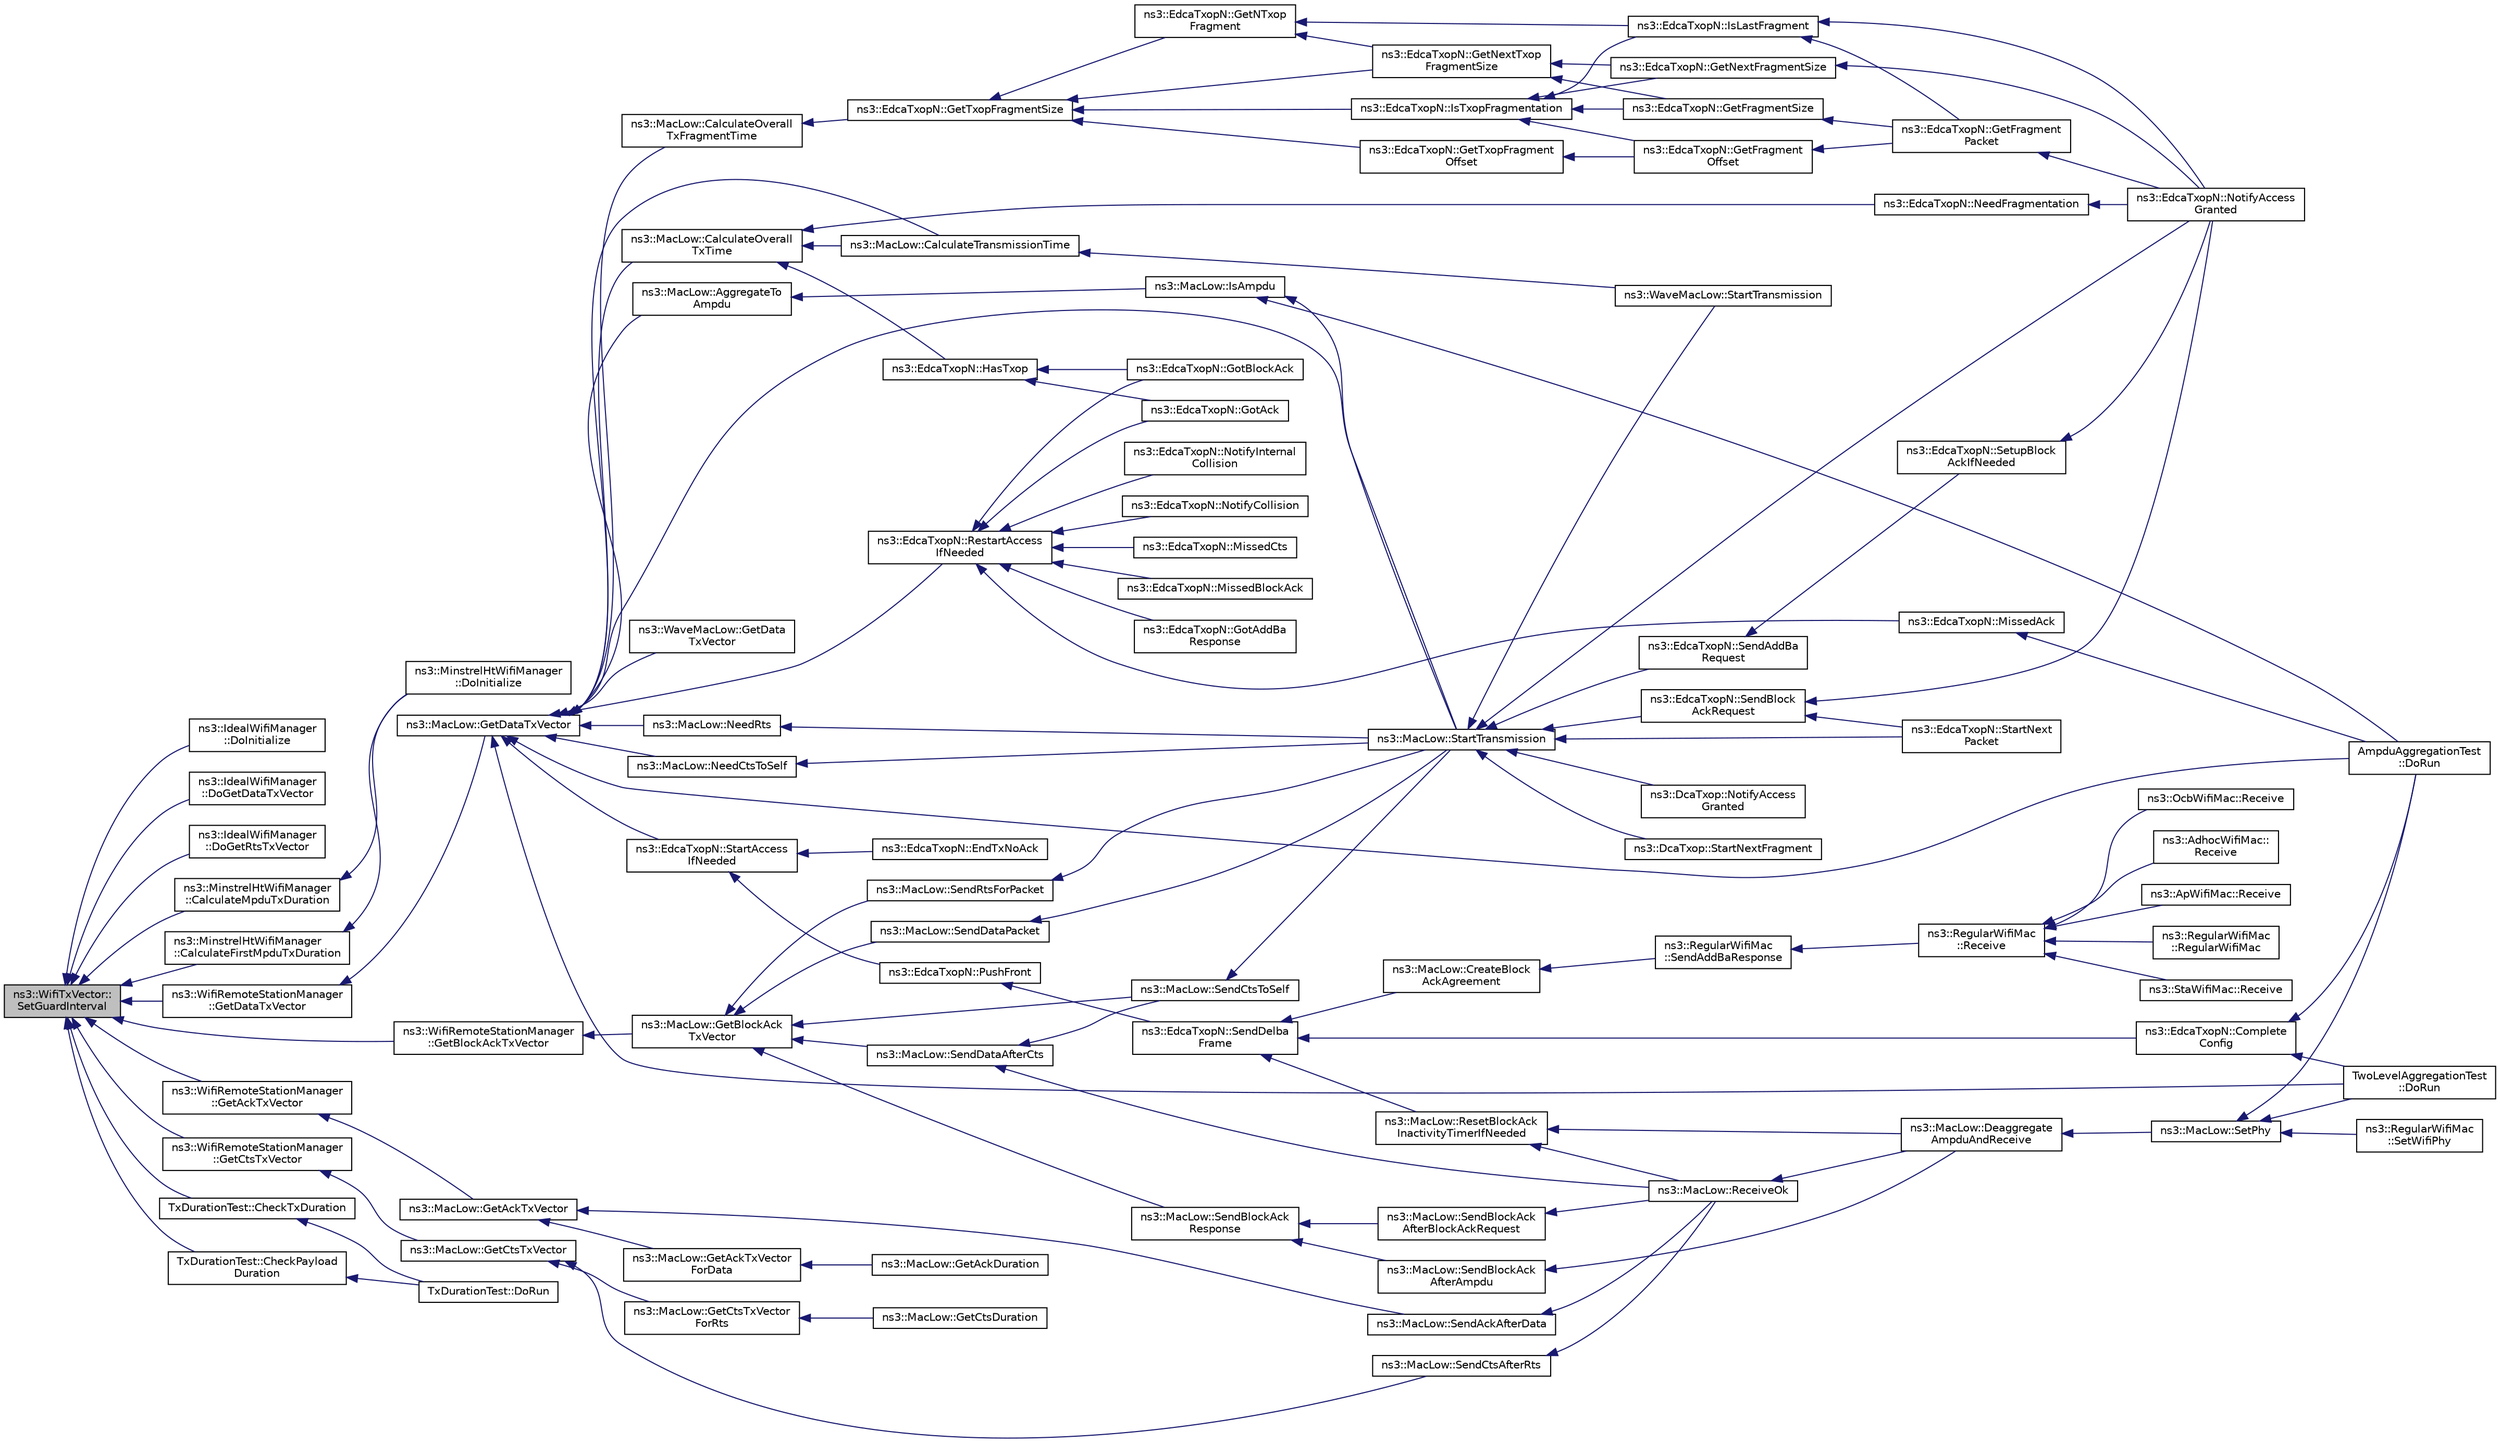 digraph "ns3::WifiTxVector::SetGuardInterval"
{
  edge [fontname="Helvetica",fontsize="10",labelfontname="Helvetica",labelfontsize="10"];
  node [fontname="Helvetica",fontsize="10",shape=record];
  rankdir="LR";
  Node1 [label="ns3::WifiTxVector::\lSetGuardInterval",height=0.2,width=0.4,color="black", fillcolor="grey75", style="filled", fontcolor="black"];
  Node1 -> Node2 [dir="back",color="midnightblue",fontsize="10",style="solid"];
  Node2 [label="ns3::IdealWifiManager\l::DoInitialize",height=0.2,width=0.4,color="black", fillcolor="white", style="filled",URL="$de/d5e/classns3_1_1IdealWifiManager.html#a678947f49366ca1734b6299b667845da"];
  Node1 -> Node3 [dir="back",color="midnightblue",fontsize="10",style="solid"];
  Node3 [label="ns3::IdealWifiManager\l::DoGetDataTxVector",height=0.2,width=0.4,color="black", fillcolor="white", style="filled",URL="$de/d5e/classns3_1_1IdealWifiManager.html#a2e7570eb1f5cbef1067cfb714e94218e"];
  Node1 -> Node4 [dir="back",color="midnightblue",fontsize="10",style="solid"];
  Node4 [label="ns3::IdealWifiManager\l::DoGetRtsTxVector",height=0.2,width=0.4,color="black", fillcolor="white", style="filled",URL="$de/d5e/classns3_1_1IdealWifiManager.html#ab263f9a1c04747b2c2b55774bf97854a"];
  Node1 -> Node5 [dir="back",color="midnightblue",fontsize="10",style="solid"];
  Node5 [label="ns3::MinstrelHtWifiManager\l::CalculateFirstMpduTxDuration",height=0.2,width=0.4,color="black", fillcolor="white", style="filled",URL="$dd/d09/classns3_1_1MinstrelHtWifiManager.html#aebde711921cb34ee3bfbe9801e76ae2e",tooltip="Estimates the TxTime of a frame with a given mode and group (stream, guard interval and channel width..."];
  Node5 -> Node6 [dir="back",color="midnightblue",fontsize="10",style="solid"];
  Node6 [label="ns3::MinstrelHtWifiManager\l::DoInitialize",height=0.2,width=0.4,color="black", fillcolor="white", style="filled",URL="$dd/d09/classns3_1_1MinstrelHtWifiManager.html#a3c5c32d2a58fb45a922e435192b0cf43"];
  Node1 -> Node7 [dir="back",color="midnightblue",fontsize="10",style="solid"];
  Node7 [label="ns3::MinstrelHtWifiManager\l::CalculateMpduTxDuration",height=0.2,width=0.4,color="black", fillcolor="white", style="filled",URL="$dd/d09/classns3_1_1MinstrelHtWifiManager.html#a0e356a05e616986cb292a72901984d4f",tooltip="Estimates the TxTime of a frame with a given mode and group (stream, guard interval and channel width..."];
  Node7 -> Node6 [dir="back",color="midnightblue",fontsize="10",style="solid"];
  Node1 -> Node8 [dir="back",color="midnightblue",fontsize="10",style="solid"];
  Node8 [label="ns3::WifiRemoteStationManager\l::GetDataTxVector",height=0.2,width=0.4,color="black", fillcolor="white", style="filled",URL="$d6/d65/classns3_1_1WifiRemoteStationManager.html#ad81efbe48611977c8cea482721fd823b"];
  Node8 -> Node9 [dir="back",color="midnightblue",fontsize="10",style="solid"];
  Node9 [label="ns3::MacLow::GetDataTxVector",height=0.2,width=0.4,color="black", fillcolor="white", style="filled",URL="$d3/da6/classns3_1_1MacLow.html#a04bad04eade9ff1de0940b01c5bcf514"];
  Node9 -> Node10 [dir="back",color="midnightblue",fontsize="10",style="solid"];
  Node10 [label="ns3::WaveMacLow::GetData\lTxVector",height=0.2,width=0.4,color="black", fillcolor="white", style="filled",URL="$d8/da1/classns3_1_1WaveMacLow.html#a9f176c853a633679d23d71ac1d5aa908"];
  Node9 -> Node11 [dir="back",color="midnightblue",fontsize="10",style="solid"];
  Node11 [label="ns3::EdcaTxopN::RestartAccess\lIfNeeded",height=0.2,width=0.4,color="black", fillcolor="white", style="filled",URL="$dc/db8/classns3_1_1EdcaTxopN.html#a83b65be22340dc3f27d08a453cf3831f"];
  Node11 -> Node12 [dir="back",color="midnightblue",fontsize="10",style="solid"];
  Node12 [label="ns3::EdcaTxopN::NotifyInternal\lCollision",height=0.2,width=0.4,color="black", fillcolor="white", style="filled",URL="$dc/db8/classns3_1_1EdcaTxopN.html#a900ab43f62b74939c62121562d1969e2"];
  Node11 -> Node13 [dir="back",color="midnightblue",fontsize="10",style="solid"];
  Node13 [label="ns3::EdcaTxopN::NotifyCollision",height=0.2,width=0.4,color="black", fillcolor="white", style="filled",URL="$dc/db8/classns3_1_1EdcaTxopN.html#aa9dd10b3b7236f93d7461b174888e2a8"];
  Node11 -> Node14 [dir="back",color="midnightblue",fontsize="10",style="solid"];
  Node14 [label="ns3::EdcaTxopN::MissedCts",height=0.2,width=0.4,color="black", fillcolor="white", style="filled",URL="$dc/db8/classns3_1_1EdcaTxopN.html#ab6f7016d503472174ce9fef2fd45de8e"];
  Node11 -> Node15 [dir="back",color="midnightblue",fontsize="10",style="solid"];
  Node15 [label="ns3::EdcaTxopN::GotAck",height=0.2,width=0.4,color="black", fillcolor="white", style="filled",URL="$dc/db8/classns3_1_1EdcaTxopN.html#acd117ddd03aa1b3abac3bca9830ee895"];
  Node11 -> Node16 [dir="back",color="midnightblue",fontsize="10",style="solid"];
  Node16 [label="ns3::EdcaTxopN::MissedAck",height=0.2,width=0.4,color="black", fillcolor="white", style="filled",URL="$dc/db8/classns3_1_1EdcaTxopN.html#ad16ece50ac2937e5cdfeae010d4b5c88"];
  Node16 -> Node17 [dir="back",color="midnightblue",fontsize="10",style="solid"];
  Node17 [label="AmpduAggregationTest\l::DoRun",height=0.2,width=0.4,color="black", fillcolor="white", style="filled",URL="$d2/db5/classAmpduAggregationTest.html#a7414dc8d4dd982ab4c1eaadb5b2c693d",tooltip="Implementation to actually run this TestCase. "];
  Node11 -> Node18 [dir="back",color="midnightblue",fontsize="10",style="solid"];
  Node18 [label="ns3::EdcaTxopN::MissedBlockAck",height=0.2,width=0.4,color="black", fillcolor="white", style="filled",URL="$dc/db8/classns3_1_1EdcaTxopN.html#a91aae2c1ab764e8e4cb857ef97fa235b"];
  Node11 -> Node19 [dir="back",color="midnightblue",fontsize="10",style="solid"];
  Node19 [label="ns3::EdcaTxopN::GotAddBa\lResponse",height=0.2,width=0.4,color="black", fillcolor="white", style="filled",URL="$dc/db8/classns3_1_1EdcaTxopN.html#ac3089ca4272d45b23293a7481e0922e0"];
  Node11 -> Node20 [dir="back",color="midnightblue",fontsize="10",style="solid"];
  Node20 [label="ns3::EdcaTxopN::GotBlockAck",height=0.2,width=0.4,color="black", fillcolor="white", style="filled",URL="$dc/db8/classns3_1_1EdcaTxopN.html#a36c24d5a9717893466eaadda6bd66cc5"];
  Node9 -> Node21 [dir="back",color="midnightblue",fontsize="10",style="solid"];
  Node21 [label="ns3::EdcaTxopN::StartAccess\lIfNeeded",height=0.2,width=0.4,color="black", fillcolor="white", style="filled",URL="$dc/db8/classns3_1_1EdcaTxopN.html#a28a7052f217ed15058697197350d9801"];
  Node21 -> Node22 [dir="back",color="midnightblue",fontsize="10",style="solid"];
  Node22 [label="ns3::EdcaTxopN::EndTxNoAck",height=0.2,width=0.4,color="black", fillcolor="white", style="filled",URL="$dc/db8/classns3_1_1EdcaTxopN.html#a380e84736ede287cc8d26c1012828412"];
  Node21 -> Node23 [dir="back",color="midnightblue",fontsize="10",style="solid"];
  Node23 [label="ns3::EdcaTxopN::PushFront",height=0.2,width=0.4,color="black", fillcolor="white", style="filled",URL="$dc/db8/classns3_1_1EdcaTxopN.html#a4ff1922de0b92b5f6a9104b714d82c0b"];
  Node23 -> Node24 [dir="back",color="midnightblue",fontsize="10",style="solid"];
  Node24 [label="ns3::EdcaTxopN::SendDelba\lFrame",height=0.2,width=0.4,color="black", fillcolor="white", style="filled",URL="$dc/db8/classns3_1_1EdcaTxopN.html#a3a14d846328f0d5447f44d7c2f3c607e"];
  Node24 -> Node25 [dir="back",color="midnightblue",fontsize="10",style="solid"];
  Node25 [label="ns3::EdcaTxopN::Complete\lConfig",height=0.2,width=0.4,color="black", fillcolor="white", style="filled",URL="$dc/db8/classns3_1_1EdcaTxopN.html#aeca53fddb95468e9e56ee452adf8b263"];
  Node25 -> Node17 [dir="back",color="midnightblue",fontsize="10",style="solid"];
  Node25 -> Node26 [dir="back",color="midnightblue",fontsize="10",style="solid"];
  Node26 [label="TwoLevelAggregationTest\l::DoRun",height=0.2,width=0.4,color="black", fillcolor="white", style="filled",URL="$db/d72/classTwoLevelAggregationTest.html#a40c6f5f8be6c48673d0bfd218d95afe0",tooltip="Implementation to actually run this TestCase. "];
  Node24 -> Node27 [dir="back",color="midnightblue",fontsize="10",style="solid"];
  Node27 [label="ns3::MacLow::CreateBlock\lAckAgreement",height=0.2,width=0.4,color="black", fillcolor="white", style="filled",URL="$d3/da6/classns3_1_1MacLow.html#ab70f7f727b5f9e1e1357a73e29ba7f82"];
  Node27 -> Node28 [dir="back",color="midnightblue",fontsize="10",style="solid"];
  Node28 [label="ns3::RegularWifiMac\l::SendAddBaResponse",height=0.2,width=0.4,color="black", fillcolor="white", style="filled",URL="$df/db9/classns3_1_1RegularWifiMac.html#a7f68e740fc48cfc03df7330077af8113"];
  Node28 -> Node29 [dir="back",color="midnightblue",fontsize="10",style="solid"];
  Node29 [label="ns3::RegularWifiMac\l::Receive",height=0.2,width=0.4,color="black", fillcolor="white", style="filled",URL="$df/db9/classns3_1_1RegularWifiMac.html#a9abbbcea65b6dc416ab1b44785c40e9f"];
  Node29 -> Node30 [dir="back",color="midnightblue",fontsize="10",style="solid"];
  Node30 [label="ns3::OcbWifiMac::Receive",height=0.2,width=0.4,color="black", fillcolor="white", style="filled",URL="$d0/dd1/classns3_1_1OcbWifiMac.html#ad025b0fd981998bf3c527a9c4a719962"];
  Node29 -> Node31 [dir="back",color="midnightblue",fontsize="10",style="solid"];
  Node31 [label="ns3::AdhocWifiMac::\lReceive",height=0.2,width=0.4,color="black", fillcolor="white", style="filled",URL="$da/dec/classns3_1_1AdhocWifiMac.html#a5abc017d64f109b0599e9cc123cbfeb8"];
  Node29 -> Node32 [dir="back",color="midnightblue",fontsize="10",style="solid"];
  Node32 [label="ns3::ApWifiMac::Receive",height=0.2,width=0.4,color="black", fillcolor="white", style="filled",URL="$d0/d51/classns3_1_1ApWifiMac.html#ab7e832f29bf91319e3ecdf0de7d5d598"];
  Node29 -> Node33 [dir="back",color="midnightblue",fontsize="10",style="solid"];
  Node33 [label="ns3::RegularWifiMac\l::RegularWifiMac",height=0.2,width=0.4,color="black", fillcolor="white", style="filled",URL="$df/db9/classns3_1_1RegularWifiMac.html#a56bc0e2b8ecde6fc50e6f8921ce64957"];
  Node29 -> Node34 [dir="back",color="midnightblue",fontsize="10",style="solid"];
  Node34 [label="ns3::StaWifiMac::Receive",height=0.2,width=0.4,color="black", fillcolor="white", style="filled",URL="$de/dbf/classns3_1_1StaWifiMac.html#ac11352c9502acc4b612224fc172c28f8"];
  Node24 -> Node35 [dir="back",color="midnightblue",fontsize="10",style="solid"];
  Node35 [label="ns3::MacLow::ResetBlockAck\lInactivityTimerIfNeeded",height=0.2,width=0.4,color="black", fillcolor="white", style="filled",URL="$d3/da6/classns3_1_1MacLow.html#aafa012c5d2dde80484d6546c802f02f8"];
  Node35 -> Node36 [dir="back",color="midnightblue",fontsize="10",style="solid"];
  Node36 [label="ns3::MacLow::ReceiveOk",height=0.2,width=0.4,color="black", fillcolor="white", style="filled",URL="$d3/da6/classns3_1_1MacLow.html#ade59e3a5e41c6ccbafd93501d7e9fbc0"];
  Node36 -> Node37 [dir="back",color="midnightblue",fontsize="10",style="solid"];
  Node37 [label="ns3::MacLow::Deaggregate\lAmpduAndReceive",height=0.2,width=0.4,color="black", fillcolor="white", style="filled",URL="$d3/da6/classns3_1_1MacLow.html#a7380c5a3adcd88beda938bfa8447d7c5"];
  Node37 -> Node38 [dir="back",color="midnightblue",fontsize="10",style="solid"];
  Node38 [label="ns3::MacLow::SetPhy",height=0.2,width=0.4,color="black", fillcolor="white", style="filled",URL="$d3/da6/classns3_1_1MacLow.html#a1f2c6e12277422c081fa92f8edfe66e8"];
  Node38 -> Node39 [dir="back",color="midnightblue",fontsize="10",style="solid"];
  Node39 [label="ns3::RegularWifiMac\l::SetWifiPhy",height=0.2,width=0.4,color="black", fillcolor="white", style="filled",URL="$df/db9/classns3_1_1RegularWifiMac.html#a28e7c0a23027e1fc16f259e52b197ee9"];
  Node38 -> Node17 [dir="back",color="midnightblue",fontsize="10",style="solid"];
  Node38 -> Node26 [dir="back",color="midnightblue",fontsize="10",style="solid"];
  Node35 -> Node37 [dir="back",color="midnightblue",fontsize="10",style="solid"];
  Node9 -> Node40 [dir="back",color="midnightblue",fontsize="10",style="solid"];
  Node40 [label="ns3::MacLow::StartTransmission",height=0.2,width=0.4,color="black", fillcolor="white", style="filled",URL="$d3/da6/classns3_1_1MacLow.html#a3d13643c758e213041f8389c1041074b"];
  Node40 -> Node41 [dir="back",color="midnightblue",fontsize="10",style="solid"];
  Node41 [label="ns3::WaveMacLow::StartTransmission",height=0.2,width=0.4,color="black", fillcolor="white", style="filled",URL="$d8/da1/classns3_1_1WaveMacLow.html#a8ed4704fbcd3d5888aa8ee5abcfb9cc8"];
  Node40 -> Node42 [dir="back",color="midnightblue",fontsize="10",style="solid"];
  Node42 [label="ns3::DcaTxop::NotifyAccess\lGranted",height=0.2,width=0.4,color="black", fillcolor="white", style="filled",URL="$d3/d74/classns3_1_1DcaTxop.html#a1760d5870d8d96153165960172ba31d5"];
  Node40 -> Node43 [dir="back",color="midnightblue",fontsize="10",style="solid"];
  Node43 [label="ns3::DcaTxop::StartNextFragment",height=0.2,width=0.4,color="black", fillcolor="white", style="filled",URL="$d3/d74/classns3_1_1DcaTxop.html#a2055d310a17ffe4be6b2d2ec91587429"];
  Node40 -> Node44 [dir="back",color="midnightblue",fontsize="10",style="solid"];
  Node44 [label="ns3::EdcaTxopN::NotifyAccess\lGranted",height=0.2,width=0.4,color="black", fillcolor="white", style="filled",URL="$dc/db8/classns3_1_1EdcaTxopN.html#afeba080a6bf7d6074227e10321d1683d"];
  Node40 -> Node45 [dir="back",color="midnightblue",fontsize="10",style="solid"];
  Node45 [label="ns3::EdcaTxopN::StartNext\lPacket",height=0.2,width=0.4,color="black", fillcolor="white", style="filled",URL="$dc/db8/classns3_1_1EdcaTxopN.html#a86df91f79cf79fbb677bd53fddafdae0"];
  Node40 -> Node46 [dir="back",color="midnightblue",fontsize="10",style="solid"];
  Node46 [label="ns3::EdcaTxopN::SendBlock\lAckRequest",height=0.2,width=0.4,color="black", fillcolor="white", style="filled",URL="$dc/db8/classns3_1_1EdcaTxopN.html#a620d3677a73927b708ba85d2f2a794e0"];
  Node46 -> Node44 [dir="back",color="midnightblue",fontsize="10",style="solid"];
  Node46 -> Node45 [dir="back",color="midnightblue",fontsize="10",style="solid"];
  Node40 -> Node47 [dir="back",color="midnightblue",fontsize="10",style="solid"];
  Node47 [label="ns3::EdcaTxopN::SendAddBa\lRequest",height=0.2,width=0.4,color="black", fillcolor="white", style="filled",URL="$dc/db8/classns3_1_1EdcaTxopN.html#a5d000df80bfe3211aed2fee7c08b85d2"];
  Node47 -> Node48 [dir="back",color="midnightblue",fontsize="10",style="solid"];
  Node48 [label="ns3::EdcaTxopN::SetupBlock\lAckIfNeeded",height=0.2,width=0.4,color="black", fillcolor="white", style="filled",URL="$dc/db8/classns3_1_1EdcaTxopN.html#ae5ab3e06174d86eabaaa6ccd64cde42d"];
  Node48 -> Node44 [dir="back",color="midnightblue",fontsize="10",style="solid"];
  Node9 -> Node49 [dir="back",color="midnightblue",fontsize="10",style="solid"];
  Node49 [label="ns3::MacLow::NeedRts",height=0.2,width=0.4,color="black", fillcolor="white", style="filled",URL="$d3/da6/classns3_1_1MacLow.html#abb03703a2f28b39d0cff52ce8488f7b3"];
  Node49 -> Node40 [dir="back",color="midnightblue",fontsize="10",style="solid"];
  Node9 -> Node50 [dir="back",color="midnightblue",fontsize="10",style="solid"];
  Node50 [label="ns3::MacLow::NeedCtsToSelf",height=0.2,width=0.4,color="black", fillcolor="white", style="filled",URL="$d3/da6/classns3_1_1MacLow.html#a8522fde99dc6efe05a667a3e3ebd9b5a"];
  Node50 -> Node40 [dir="back",color="midnightblue",fontsize="10",style="solid"];
  Node9 -> Node51 [dir="back",color="midnightblue",fontsize="10",style="solid"];
  Node51 [label="ns3::MacLow::CalculateOverall\lTxTime",height=0.2,width=0.4,color="black", fillcolor="white", style="filled",URL="$d3/da6/classns3_1_1MacLow.html#a8fa9fc428371d4fc899d114d67a6f895"];
  Node51 -> Node52 [dir="back",color="midnightblue",fontsize="10",style="solid"];
  Node52 [label="ns3::EdcaTxopN::HasTxop",height=0.2,width=0.4,color="black", fillcolor="white", style="filled",URL="$dc/db8/classns3_1_1EdcaTxopN.html#ad377cd7fb454ea77a7f7583393ff449a"];
  Node52 -> Node15 [dir="back",color="midnightblue",fontsize="10",style="solid"];
  Node52 -> Node20 [dir="back",color="midnightblue",fontsize="10",style="solid"];
  Node51 -> Node53 [dir="back",color="midnightblue",fontsize="10",style="solid"];
  Node53 [label="ns3::EdcaTxopN::NeedFragmentation",height=0.2,width=0.4,color="black", fillcolor="white", style="filled",URL="$dc/db8/classns3_1_1EdcaTxopN.html#a60daff47931c6501e47778c99c7e7a3c"];
  Node53 -> Node44 [dir="back",color="midnightblue",fontsize="10",style="solid"];
  Node51 -> Node54 [dir="back",color="midnightblue",fontsize="10",style="solid"];
  Node54 [label="ns3::MacLow::CalculateTransmissionTime",height=0.2,width=0.4,color="black", fillcolor="white", style="filled",URL="$d3/da6/classns3_1_1MacLow.html#a7773963a988ffddaa862246e1798b2d1"];
  Node54 -> Node41 [dir="back",color="midnightblue",fontsize="10",style="solid"];
  Node9 -> Node55 [dir="back",color="midnightblue",fontsize="10",style="solid"];
  Node55 [label="ns3::MacLow::CalculateOverall\lTxFragmentTime",height=0.2,width=0.4,color="black", fillcolor="white", style="filled",URL="$d3/da6/classns3_1_1MacLow.html#a9d374976855269a4ee89e2369afff3d0"];
  Node55 -> Node56 [dir="back",color="midnightblue",fontsize="10",style="solid"];
  Node56 [label="ns3::EdcaTxopN::GetTxopFragmentSize",height=0.2,width=0.4,color="black", fillcolor="white", style="filled",URL="$dc/db8/classns3_1_1EdcaTxopN.html#af20974348cb05b0e936b0f4204bca5c8"];
  Node56 -> Node57 [dir="back",color="midnightblue",fontsize="10",style="solid"];
  Node57 [label="ns3::EdcaTxopN::IsTxopFragmentation",height=0.2,width=0.4,color="black", fillcolor="white", style="filled",URL="$dc/db8/classns3_1_1EdcaTxopN.html#a8112c980e053b401d71b2031a17ec2b3"];
  Node57 -> Node58 [dir="back",color="midnightblue",fontsize="10",style="solid"];
  Node58 [label="ns3::EdcaTxopN::GetFragmentSize",height=0.2,width=0.4,color="black", fillcolor="white", style="filled",URL="$dc/db8/classns3_1_1EdcaTxopN.html#afd4cef33e466d71740f40e94783cd0de"];
  Node58 -> Node59 [dir="back",color="midnightblue",fontsize="10",style="solid"];
  Node59 [label="ns3::EdcaTxopN::GetFragment\lPacket",height=0.2,width=0.4,color="black", fillcolor="white", style="filled",URL="$dc/db8/classns3_1_1EdcaTxopN.html#a512c6b82feb4d0caa1f79b98072bca91"];
  Node59 -> Node44 [dir="back",color="midnightblue",fontsize="10",style="solid"];
  Node57 -> Node60 [dir="back",color="midnightblue",fontsize="10",style="solid"];
  Node60 [label="ns3::EdcaTxopN::GetNextFragmentSize",height=0.2,width=0.4,color="black", fillcolor="white", style="filled",URL="$dc/db8/classns3_1_1EdcaTxopN.html#a06163c06ebe2b11e164a171ff51f56a2"];
  Node60 -> Node44 [dir="back",color="midnightblue",fontsize="10",style="solid"];
  Node57 -> Node61 [dir="back",color="midnightblue",fontsize="10",style="solid"];
  Node61 [label="ns3::EdcaTxopN::GetFragment\lOffset",height=0.2,width=0.4,color="black", fillcolor="white", style="filled",URL="$dc/db8/classns3_1_1EdcaTxopN.html#afd235d222dc849f965706362ce15fcc3"];
  Node61 -> Node59 [dir="back",color="midnightblue",fontsize="10",style="solid"];
  Node57 -> Node62 [dir="back",color="midnightblue",fontsize="10",style="solid"];
  Node62 [label="ns3::EdcaTxopN::IsLastFragment",height=0.2,width=0.4,color="black", fillcolor="white", style="filled",URL="$dc/db8/classns3_1_1EdcaTxopN.html#aa4a1fb9ce28746fa0dc7d47dde40f2fa"];
  Node62 -> Node44 [dir="back",color="midnightblue",fontsize="10",style="solid"];
  Node62 -> Node59 [dir="back",color="midnightblue",fontsize="10",style="solid"];
  Node56 -> Node63 [dir="back",color="midnightblue",fontsize="10",style="solid"];
  Node63 [label="ns3::EdcaTxopN::GetNTxop\lFragment",height=0.2,width=0.4,color="black", fillcolor="white", style="filled",URL="$dc/db8/classns3_1_1EdcaTxopN.html#a58be060e7f5a3b0f25404df841b9a293"];
  Node63 -> Node64 [dir="back",color="midnightblue",fontsize="10",style="solid"];
  Node64 [label="ns3::EdcaTxopN::GetNextTxop\lFragmentSize",height=0.2,width=0.4,color="black", fillcolor="white", style="filled",URL="$dc/db8/classns3_1_1EdcaTxopN.html#a66393612be0215b17eb12e65d6c58cb4"];
  Node64 -> Node58 [dir="back",color="midnightblue",fontsize="10",style="solid"];
  Node64 -> Node60 [dir="back",color="midnightblue",fontsize="10",style="solid"];
  Node63 -> Node62 [dir="back",color="midnightblue",fontsize="10",style="solid"];
  Node56 -> Node65 [dir="back",color="midnightblue",fontsize="10",style="solid"];
  Node65 [label="ns3::EdcaTxopN::GetTxopFragment\lOffset",height=0.2,width=0.4,color="black", fillcolor="white", style="filled",URL="$dc/db8/classns3_1_1EdcaTxopN.html#affa7b4379fca13e2f24a04bdf2a4ae05"];
  Node65 -> Node61 [dir="back",color="midnightblue",fontsize="10",style="solid"];
  Node56 -> Node64 [dir="back",color="midnightblue",fontsize="10",style="solid"];
  Node9 -> Node54 [dir="back",color="midnightblue",fontsize="10",style="solid"];
  Node9 -> Node66 [dir="back",color="midnightblue",fontsize="10",style="solid"];
  Node66 [label="ns3::MacLow::AggregateTo\lAmpdu",height=0.2,width=0.4,color="black", fillcolor="white", style="filled",URL="$d3/da6/classns3_1_1MacLow.html#a10d347ccf6a1e3868ee1470767ed38a6"];
  Node66 -> Node67 [dir="back",color="midnightblue",fontsize="10",style="solid"];
  Node67 [label="ns3::MacLow::IsAmpdu",height=0.2,width=0.4,color="black", fillcolor="white", style="filled",URL="$d3/da6/classns3_1_1MacLow.html#a228f675a7db0df0e39edb611167861cc"];
  Node67 -> Node40 [dir="back",color="midnightblue",fontsize="10",style="solid"];
  Node67 -> Node17 [dir="back",color="midnightblue",fontsize="10",style="solid"];
  Node9 -> Node17 [dir="back",color="midnightblue",fontsize="10",style="solid"];
  Node9 -> Node26 [dir="back",color="midnightblue",fontsize="10",style="solid"];
  Node1 -> Node68 [dir="back",color="midnightblue",fontsize="10",style="solid"];
  Node68 [label="ns3::WifiRemoteStationManager\l::GetCtsTxVector",height=0.2,width=0.4,color="black", fillcolor="white", style="filled",URL="$d6/d65/classns3_1_1WifiRemoteStationManager.html#ab19cddba368c52aae1b48cd7db0ddd61"];
  Node68 -> Node69 [dir="back",color="midnightblue",fontsize="10",style="solid"];
  Node69 [label="ns3::MacLow::GetCtsTxVector",height=0.2,width=0.4,color="black", fillcolor="white", style="filled",URL="$d3/da6/classns3_1_1MacLow.html#a7e8fb3caf4751fa39bc437cab3ac94f1"];
  Node69 -> Node70 [dir="back",color="midnightblue",fontsize="10",style="solid"];
  Node70 [label="ns3::MacLow::GetCtsTxVector\lForRts",height=0.2,width=0.4,color="black", fillcolor="white", style="filled",URL="$d3/da6/classns3_1_1MacLow.html#a48d2394e5fab14a60af30b3d0a145d43"];
  Node70 -> Node71 [dir="back",color="midnightblue",fontsize="10",style="solid"];
  Node71 [label="ns3::MacLow::GetCtsDuration",height=0.2,width=0.4,color="black", fillcolor="white", style="filled",URL="$d3/da6/classns3_1_1MacLow.html#a97137ac7e59a3637e5f71c38e36691ab"];
  Node69 -> Node72 [dir="back",color="midnightblue",fontsize="10",style="solid"];
  Node72 [label="ns3::MacLow::SendCtsAfterRts",height=0.2,width=0.4,color="black", fillcolor="white", style="filled",URL="$d3/da6/classns3_1_1MacLow.html#aebcd4c3e8d64fb53af1f8a862c766e33"];
  Node72 -> Node36 [dir="back",color="midnightblue",fontsize="10",style="solid"];
  Node1 -> Node73 [dir="back",color="midnightblue",fontsize="10",style="solid"];
  Node73 [label="ns3::WifiRemoteStationManager\l::GetAckTxVector",height=0.2,width=0.4,color="black", fillcolor="white", style="filled",URL="$d6/d65/classns3_1_1WifiRemoteStationManager.html#ab04252f5a7892bfe9c1b690e2869ca9d"];
  Node73 -> Node74 [dir="back",color="midnightblue",fontsize="10",style="solid"];
  Node74 [label="ns3::MacLow::GetAckTxVector",height=0.2,width=0.4,color="black", fillcolor="white", style="filled",URL="$d3/da6/classns3_1_1MacLow.html#aacb6b94de35df106b76d93b05d145d13"];
  Node74 -> Node75 [dir="back",color="midnightblue",fontsize="10",style="solid"];
  Node75 [label="ns3::MacLow::GetAckTxVector\lForData",height=0.2,width=0.4,color="black", fillcolor="white", style="filled",URL="$d3/da6/classns3_1_1MacLow.html#ad023756670d1e2e69b9832968e4b7029"];
  Node75 -> Node76 [dir="back",color="midnightblue",fontsize="10",style="solid"];
  Node76 [label="ns3::MacLow::GetAckDuration",height=0.2,width=0.4,color="black", fillcolor="white", style="filled",URL="$d3/da6/classns3_1_1MacLow.html#a014e154f9f037102d3c7662a83479bbb"];
  Node74 -> Node77 [dir="back",color="midnightblue",fontsize="10",style="solid"];
  Node77 [label="ns3::MacLow::SendAckAfterData",height=0.2,width=0.4,color="black", fillcolor="white", style="filled",URL="$d3/da6/classns3_1_1MacLow.html#a8db1635644b89072dfcb5fbc2330031b"];
  Node77 -> Node36 [dir="back",color="midnightblue",fontsize="10",style="solid"];
  Node1 -> Node78 [dir="back",color="midnightblue",fontsize="10",style="solid"];
  Node78 [label="ns3::WifiRemoteStationManager\l::GetBlockAckTxVector",height=0.2,width=0.4,color="black", fillcolor="white", style="filled",URL="$d6/d65/classns3_1_1WifiRemoteStationManager.html#a178c4ab0c61a9e3b6072c1339c9880b3"];
  Node78 -> Node79 [dir="back",color="midnightblue",fontsize="10",style="solid"];
  Node79 [label="ns3::MacLow::GetBlockAck\lTxVector",height=0.2,width=0.4,color="black", fillcolor="white", style="filled",URL="$d3/da6/classns3_1_1MacLow.html#a6274c3c4a5b90a6f448cc45e89950255"];
  Node79 -> Node80 [dir="back",color="midnightblue",fontsize="10",style="solid"];
  Node80 [label="ns3::MacLow::SendRtsForPacket",height=0.2,width=0.4,color="black", fillcolor="white", style="filled",URL="$d3/da6/classns3_1_1MacLow.html#ac472702b866a51ea2dfb7637381897aa"];
  Node80 -> Node40 [dir="back",color="midnightblue",fontsize="10",style="solid"];
  Node79 -> Node81 [dir="back",color="midnightblue",fontsize="10",style="solid"];
  Node81 [label="ns3::MacLow::SendDataPacket",height=0.2,width=0.4,color="black", fillcolor="white", style="filled",URL="$d3/da6/classns3_1_1MacLow.html#ab177d7c7ba53c56f91612114412914bf"];
  Node81 -> Node40 [dir="back",color="midnightblue",fontsize="10",style="solid"];
  Node79 -> Node82 [dir="back",color="midnightblue",fontsize="10",style="solid"];
  Node82 [label="ns3::MacLow::SendCtsToSelf",height=0.2,width=0.4,color="black", fillcolor="white", style="filled",URL="$d3/da6/classns3_1_1MacLow.html#a209c346576d367ef16cfa1cfdefff909"];
  Node82 -> Node40 [dir="back",color="midnightblue",fontsize="10",style="solid"];
  Node79 -> Node83 [dir="back",color="midnightblue",fontsize="10",style="solid"];
  Node83 [label="ns3::MacLow::SendDataAfterCts",height=0.2,width=0.4,color="black", fillcolor="white", style="filled",URL="$d3/da6/classns3_1_1MacLow.html#a063bab2ef4e7320a3f8cfa9890090ab6"];
  Node83 -> Node36 [dir="back",color="midnightblue",fontsize="10",style="solid"];
  Node83 -> Node82 [dir="back",color="midnightblue",fontsize="10",style="solid"];
  Node79 -> Node84 [dir="back",color="midnightblue",fontsize="10",style="solid"];
  Node84 [label="ns3::MacLow::SendBlockAck\lResponse",height=0.2,width=0.4,color="black", fillcolor="white", style="filled",URL="$d3/da6/classns3_1_1MacLow.html#a85c374be43ba3bd52fd1ad6efdfef6c6"];
  Node84 -> Node85 [dir="back",color="midnightblue",fontsize="10",style="solid"];
  Node85 [label="ns3::MacLow::SendBlockAck\lAfterAmpdu",height=0.2,width=0.4,color="black", fillcolor="white", style="filled",URL="$d3/da6/classns3_1_1MacLow.html#af6e2acc771d188c0959871f142912296"];
  Node85 -> Node37 [dir="back",color="midnightblue",fontsize="10",style="solid"];
  Node84 -> Node86 [dir="back",color="midnightblue",fontsize="10",style="solid"];
  Node86 [label="ns3::MacLow::SendBlockAck\lAfterBlockAckRequest",height=0.2,width=0.4,color="black", fillcolor="white", style="filled",URL="$d3/da6/classns3_1_1MacLow.html#a84b96c0cc6f32fca28576ec4df6a0853"];
  Node86 -> Node36 [dir="back",color="midnightblue",fontsize="10",style="solid"];
  Node1 -> Node87 [dir="back",color="midnightblue",fontsize="10",style="solid"];
  Node87 [label="TxDurationTest::CheckPayload\lDuration",height=0.2,width=0.4,color="black", fillcolor="white", style="filled",URL="$db/d12/classTxDurationTest.html#a3b56291189e8cfa83d41503d7fbd6d6c"];
  Node87 -> Node88 [dir="back",color="midnightblue",fontsize="10",style="solid"];
  Node88 [label="TxDurationTest::DoRun",height=0.2,width=0.4,color="black", fillcolor="white", style="filled",URL="$db/d12/classTxDurationTest.html#a92181289166e9577bebdbdb352169597",tooltip="Implementation to actually run this TestCase. "];
  Node1 -> Node89 [dir="back",color="midnightblue",fontsize="10",style="solid"];
  Node89 [label="TxDurationTest::CheckTxDuration",height=0.2,width=0.4,color="black", fillcolor="white", style="filled",URL="$db/d12/classTxDurationTest.html#ac86b852957ecf1a1bed4f4e48debb30e"];
  Node89 -> Node88 [dir="back",color="midnightblue",fontsize="10",style="solid"];
}
